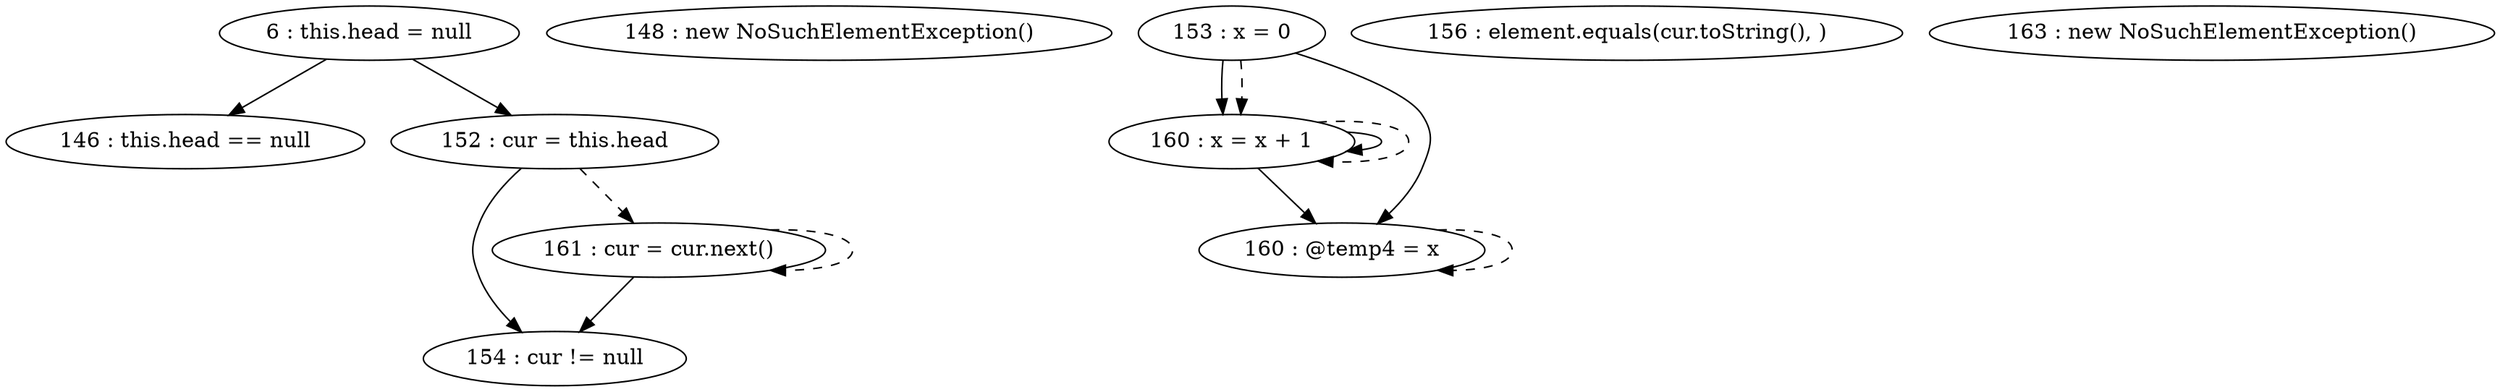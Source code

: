 digraph G {
"6 : this.head = null"
"6 : this.head = null" -> "146 : this.head == null"
"6 : this.head = null" -> "152 : cur = this.head"
"146 : this.head == null"
"148 : new NoSuchElementException()"
"152 : cur = this.head"
"152 : cur = this.head" -> "154 : cur != null"
"152 : cur = this.head" -> "161 : cur = cur.next()" [style=dashed]
"153 : x = 0"
"153 : x = 0" -> "160 : x = x + 1"
"153 : x = 0" -> "160 : @temp4 = x"
"153 : x = 0" -> "160 : x = x + 1" [style=dashed]
"154 : cur != null"
"156 : element.equals(cur.toString(), )"
"163 : new NoSuchElementException()"
"160 : @temp4 = x"
"160 : @temp4 = x" -> "160 : @temp4 = x" [style=dashed]
"160 : x = x + 1"
"160 : x = x + 1" -> "160 : x = x + 1"
"160 : x = x + 1" -> "160 : @temp4 = x"
"160 : x = x + 1" -> "160 : x = x + 1" [style=dashed]
"161 : cur = cur.next()"
"161 : cur = cur.next()" -> "154 : cur != null"
"161 : cur = cur.next()" -> "161 : cur = cur.next()" [style=dashed]
"154 : cur != null"
}
